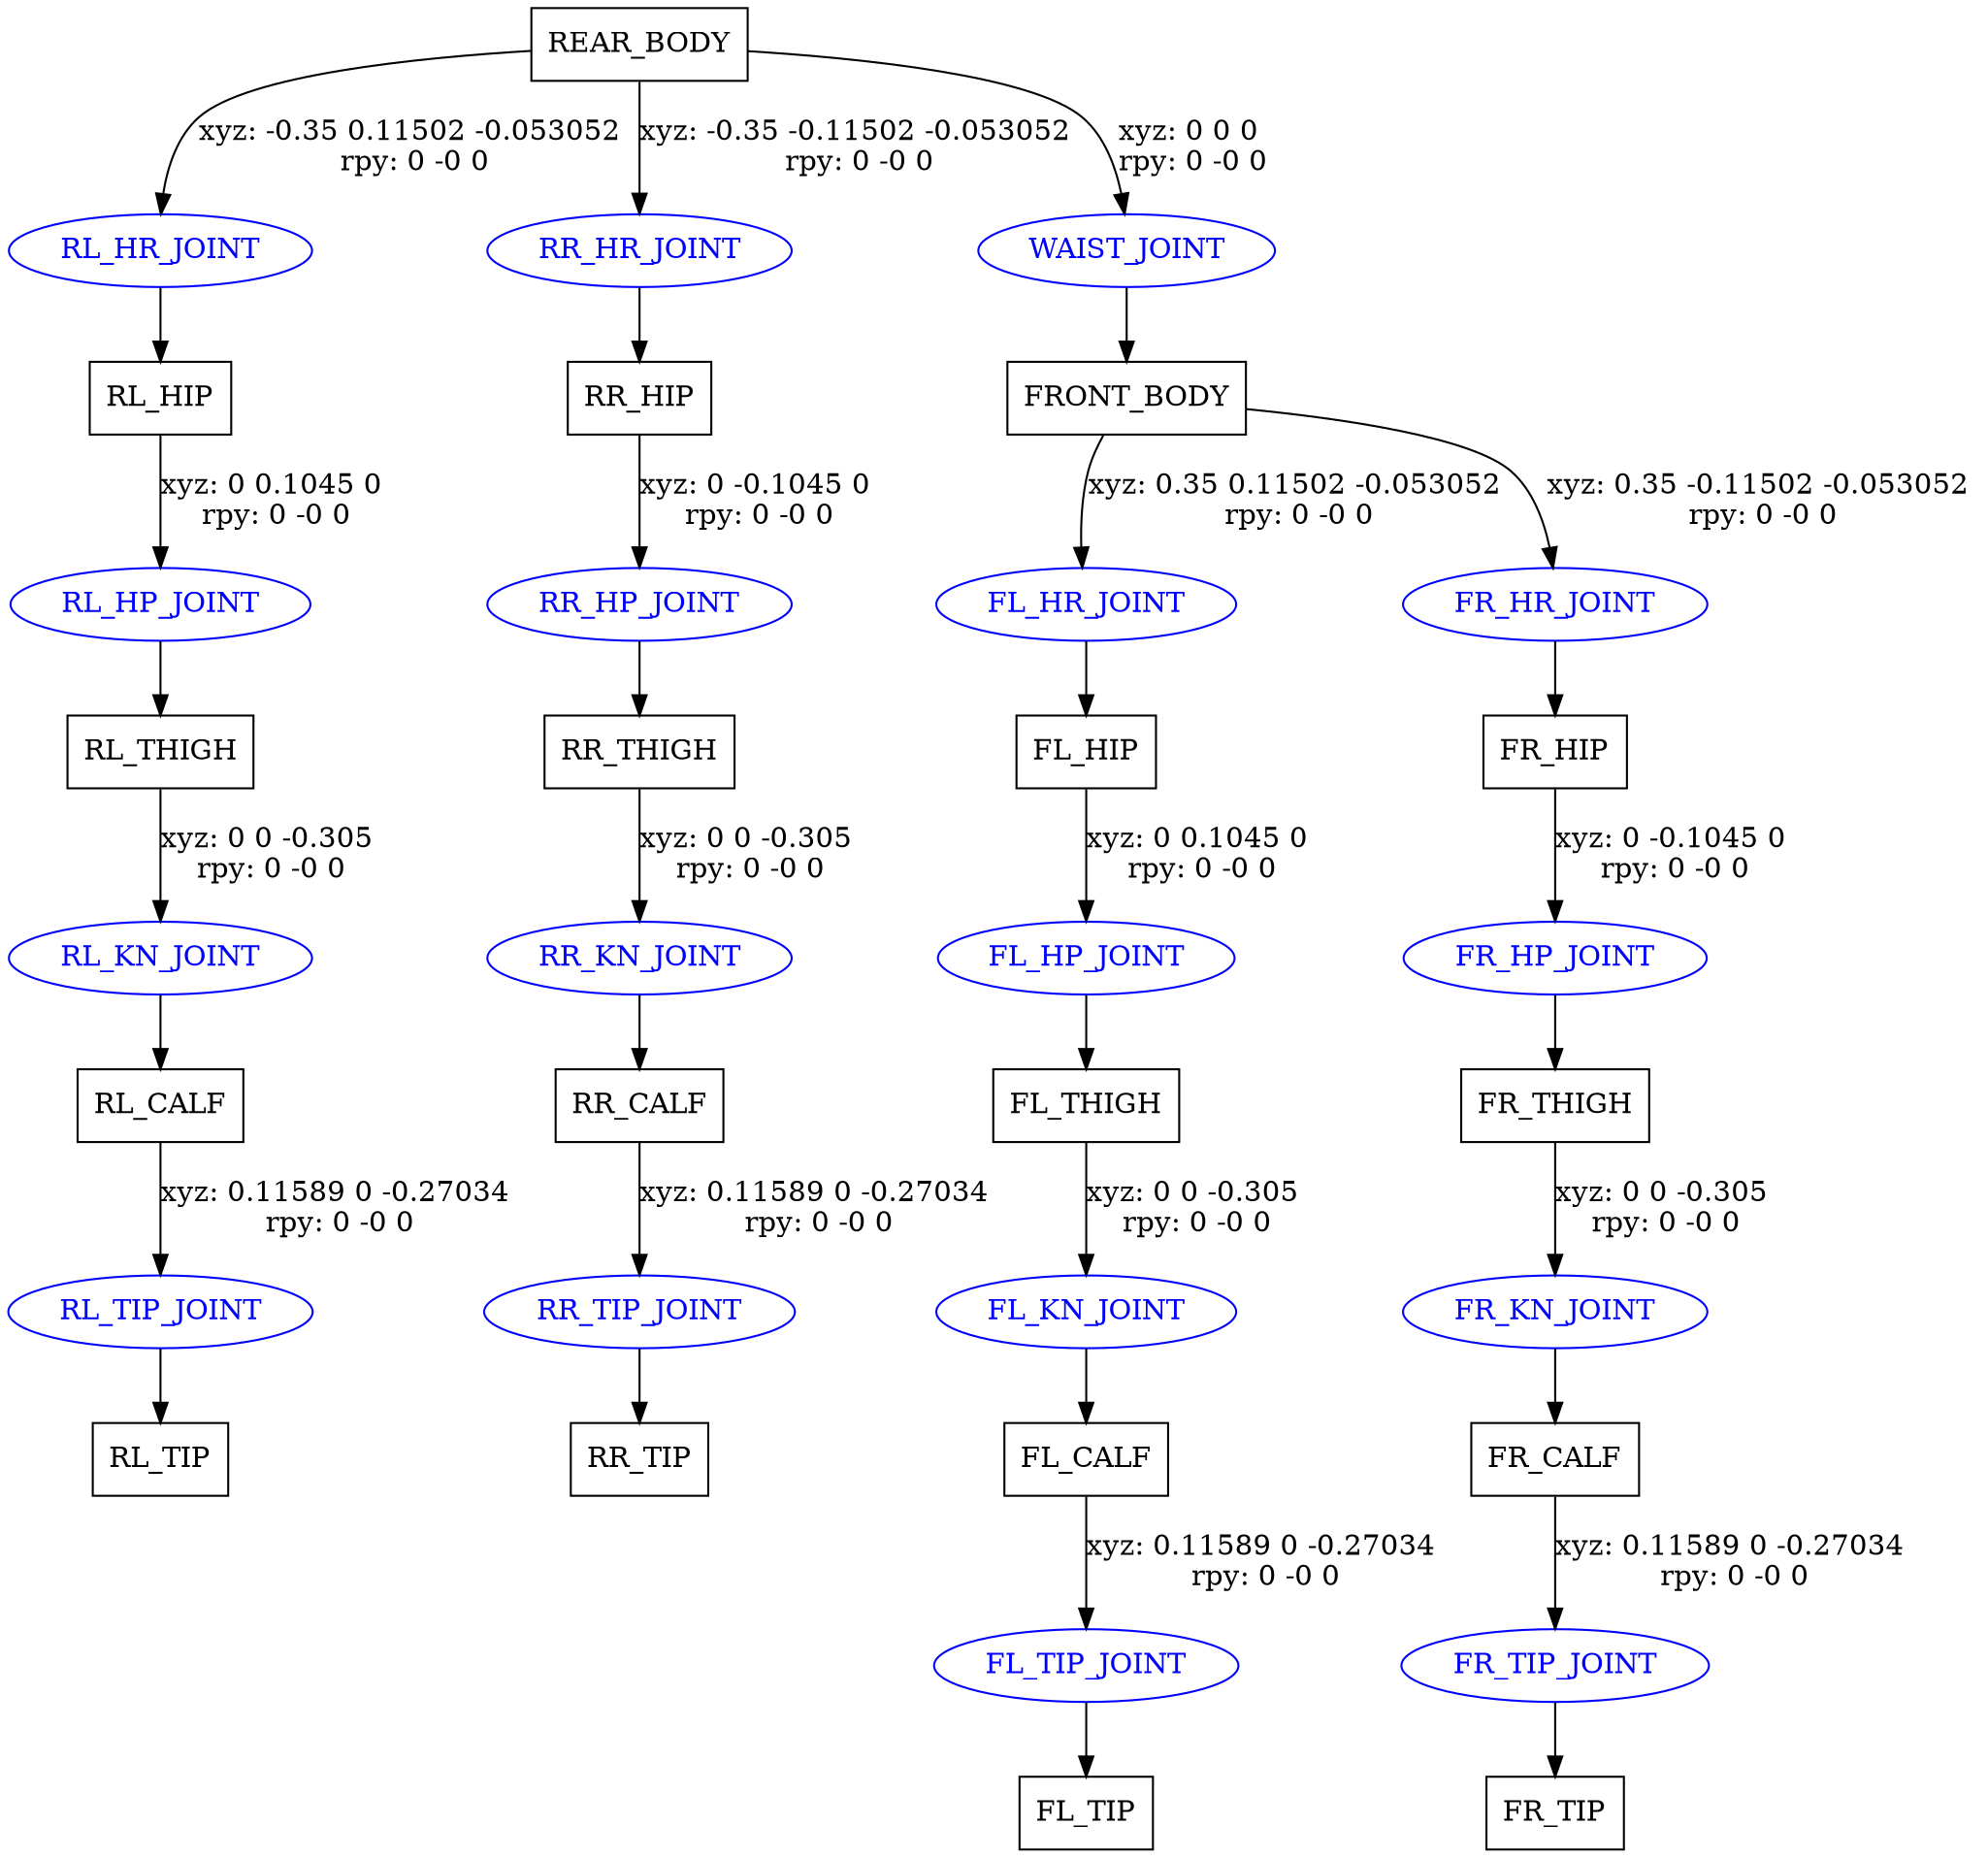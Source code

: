 digraph G {
node [shape=box];
"REAR_BODY" [label="REAR_BODY"];
"RL_HIP" [label="RL_HIP"];
"RL_THIGH" [label="RL_THIGH"];
"RL_CALF" [label="RL_CALF"];
"RL_TIP" [label="RL_TIP"];
"RR_HIP" [label="RR_HIP"];
"RR_THIGH" [label="RR_THIGH"];
"RR_CALF" [label="RR_CALF"];
"RR_TIP" [label="RR_TIP"];
"FRONT_BODY" [label="FRONT_BODY"];
"FL_HIP" [label="FL_HIP"];
"FL_THIGH" [label="FL_THIGH"];
"FL_CALF" [label="FL_CALF"];
"FL_TIP" [label="FL_TIP"];
"FR_HIP" [label="FR_HIP"];
"FR_THIGH" [label="FR_THIGH"];
"FR_CALF" [label="FR_CALF"];
"FR_TIP" [label="FR_TIP"];
node [shape=ellipse, color=blue, fontcolor=blue];
"REAR_BODY" -> "RL_HR_JOINT" [label="xyz: -0.35 0.11502 -0.053052 \nrpy: 0 -0 0"]
"RL_HR_JOINT" -> "RL_HIP"
"RL_HIP" -> "RL_HP_JOINT" [label="xyz: 0 0.1045 0 \nrpy: 0 -0 0"]
"RL_HP_JOINT" -> "RL_THIGH"
"RL_THIGH" -> "RL_KN_JOINT" [label="xyz: 0 0 -0.305 \nrpy: 0 -0 0"]
"RL_KN_JOINT" -> "RL_CALF"
"RL_CALF" -> "RL_TIP_JOINT" [label="xyz: 0.11589 0 -0.27034 \nrpy: 0 -0 0"]
"RL_TIP_JOINT" -> "RL_TIP"
"REAR_BODY" -> "RR_HR_JOINT" [label="xyz: -0.35 -0.11502 -0.053052 \nrpy: 0 -0 0"]
"RR_HR_JOINT" -> "RR_HIP"
"RR_HIP" -> "RR_HP_JOINT" [label="xyz: 0 -0.1045 0 \nrpy: 0 -0 0"]
"RR_HP_JOINT" -> "RR_THIGH"
"RR_THIGH" -> "RR_KN_JOINT" [label="xyz: 0 0 -0.305 \nrpy: 0 -0 0"]
"RR_KN_JOINT" -> "RR_CALF"
"RR_CALF" -> "RR_TIP_JOINT" [label="xyz: 0.11589 0 -0.27034 \nrpy: 0 -0 0"]
"RR_TIP_JOINT" -> "RR_TIP"
"REAR_BODY" -> "WAIST_JOINT" [label="xyz: 0 0 0 \nrpy: 0 -0 0"]
"WAIST_JOINT" -> "FRONT_BODY"
"FRONT_BODY" -> "FL_HR_JOINT" [label="xyz: 0.35 0.11502 -0.053052 \nrpy: 0 -0 0"]
"FL_HR_JOINT" -> "FL_HIP"
"FL_HIP" -> "FL_HP_JOINT" [label="xyz: 0 0.1045 0 \nrpy: 0 -0 0"]
"FL_HP_JOINT" -> "FL_THIGH"
"FL_THIGH" -> "FL_KN_JOINT" [label="xyz: 0 0 -0.305 \nrpy: 0 -0 0"]
"FL_KN_JOINT" -> "FL_CALF"
"FL_CALF" -> "FL_TIP_JOINT" [label="xyz: 0.11589 0 -0.27034 \nrpy: 0 -0 0"]
"FL_TIP_JOINT" -> "FL_TIP"
"FRONT_BODY" -> "FR_HR_JOINT" [label="xyz: 0.35 -0.11502 -0.053052 \nrpy: 0 -0 0"]
"FR_HR_JOINT" -> "FR_HIP"
"FR_HIP" -> "FR_HP_JOINT" [label="xyz: 0 -0.1045 0 \nrpy: 0 -0 0"]
"FR_HP_JOINT" -> "FR_THIGH"
"FR_THIGH" -> "FR_KN_JOINT" [label="xyz: 0 0 -0.305 \nrpy: 0 -0 0"]
"FR_KN_JOINT" -> "FR_CALF"
"FR_CALF" -> "FR_TIP_JOINT" [label="xyz: 0.11589 0 -0.27034 \nrpy: 0 -0 0"]
"FR_TIP_JOINT" -> "FR_TIP"
}
